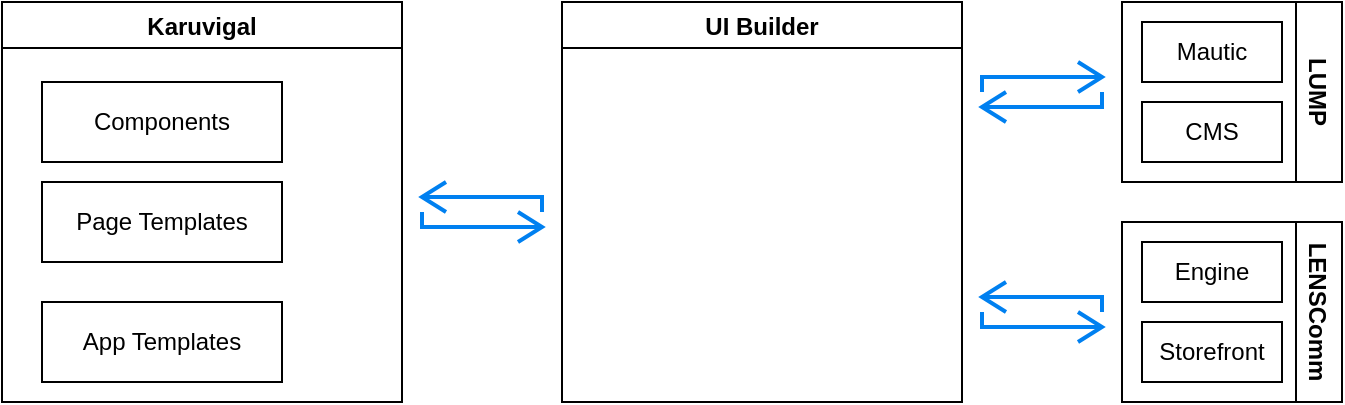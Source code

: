 <mxfile version="15.9.4" type="github">
  <diagram id="R2lEEEUBdFMjLlhIrx00" name="Page-1">
    <mxGraphModel dx="943" dy="526" grid="1" gridSize="10" guides="1" tooltips="1" connect="1" arrows="1" fold="1" page="1" pageScale="1" pageWidth="850" pageHeight="1100" math="0" shadow="0" extFonts="Permanent Marker^https://fonts.googleapis.com/css?family=Permanent+Marker">
      <root>
        <mxCell id="0" />
        <mxCell id="1" parent="0" />
        <mxCell id="raxthA5aU1QFH78hSA78-4" value="Karuvigal" style="swimlane;" vertex="1" parent="1">
          <mxGeometry x="80" y="80" width="200" height="200" as="geometry" />
        </mxCell>
        <mxCell id="raxthA5aU1QFH78hSA78-3" value="Components" style="rounded=0;whiteSpace=wrap;html=1;" vertex="1" parent="raxthA5aU1QFH78hSA78-4">
          <mxGeometry x="20" y="40" width="120" height="40" as="geometry" />
        </mxCell>
        <mxCell id="raxthA5aU1QFH78hSA78-5" value="Page Templates" style="rounded=0;whiteSpace=wrap;html=1;" vertex="1" parent="raxthA5aU1QFH78hSA78-4">
          <mxGeometry x="20" y="90" width="120" height="40" as="geometry" />
        </mxCell>
        <mxCell id="raxthA5aU1QFH78hSA78-6" value="App Templates" style="rounded=0;whiteSpace=wrap;html=1;" vertex="1" parent="raxthA5aU1QFH78hSA78-4">
          <mxGeometry x="20" y="150" width="120" height="40" as="geometry" />
        </mxCell>
        <mxCell id="raxthA5aU1QFH78hSA78-7" value="UI Builder" style="swimlane;" vertex="1" parent="1">
          <mxGeometry x="360" y="80" width="200" height="200" as="geometry" />
        </mxCell>
        <mxCell id="raxthA5aU1QFH78hSA78-9" value="LUMP" style="swimlane;horizontal=0;rotation=-180;" vertex="1" parent="1">
          <mxGeometry x="640" y="80" width="110" height="90" as="geometry" />
        </mxCell>
        <mxCell id="raxthA5aU1QFH78hSA78-10" value="CMS" style="rounded=0;whiteSpace=wrap;html=1;" vertex="1" parent="raxthA5aU1QFH78hSA78-9">
          <mxGeometry x="10" y="50" width="70" height="30" as="geometry" />
        </mxCell>
        <mxCell id="raxthA5aU1QFH78hSA78-11" value="Mautic" style="whiteSpace=wrap;html=1;" vertex="1" parent="raxthA5aU1QFH78hSA78-9">
          <mxGeometry x="10" y="10" width="70" height="30" as="geometry" />
        </mxCell>
        <mxCell id="raxthA5aU1QFH78hSA78-12" value="LENSComm" style="swimlane;horizontal=0;rotation=-180;" vertex="1" parent="1">
          <mxGeometry x="640" y="190" width="110" height="90" as="geometry" />
        </mxCell>
        <mxCell id="raxthA5aU1QFH78hSA78-13" value="Engine" style="rounded=0;whiteSpace=wrap;html=1;" vertex="1" parent="raxthA5aU1QFH78hSA78-12">
          <mxGeometry x="10" y="10" width="70" height="30" as="geometry" />
        </mxCell>
        <mxCell id="raxthA5aU1QFH78hSA78-14" value="Storefront" style="whiteSpace=wrap;html=1;" vertex="1" parent="raxthA5aU1QFH78hSA78-12">
          <mxGeometry x="10" y="50" width="70" height="30" as="geometry" />
        </mxCell>
        <mxCell id="raxthA5aU1QFH78hSA78-17" value="" style="html=1;verticalLabelPosition=bottom;align=center;labelBackgroundColor=#ffffff;verticalAlign=top;strokeWidth=2;strokeColor=#0080F0;shadow=0;dashed=0;shape=mxgraph.ios7.icons.repeat;pointerEvents=1" vertex="1" parent="1">
          <mxGeometry x="570" y="110" width="60" height="30" as="geometry" />
        </mxCell>
        <mxCell id="raxthA5aU1QFH78hSA78-18" value="" style="html=1;verticalLabelPosition=bottom;align=center;labelBackgroundColor=#ffffff;verticalAlign=top;strokeWidth=2;strokeColor=#0080F0;shadow=0;dashed=0;shape=mxgraph.ios7.icons.repeat;pointerEvents=1;rotation=-180;flipH=1;" vertex="1" parent="1">
          <mxGeometry x="570" y="220" width="60" height="30" as="geometry" />
        </mxCell>
        <mxCell id="raxthA5aU1QFH78hSA78-19" value="" style="html=1;verticalLabelPosition=bottom;align=center;labelBackgroundColor=#ffffff;verticalAlign=top;strokeWidth=2;strokeColor=#0080F0;shadow=0;dashed=0;shape=mxgraph.ios7.icons.repeat;pointerEvents=1;rotation=-180;flipH=1;" vertex="1" parent="1">
          <mxGeometry x="290" y="170" width="60" height="30" as="geometry" />
        </mxCell>
      </root>
    </mxGraphModel>
  </diagram>
</mxfile>
